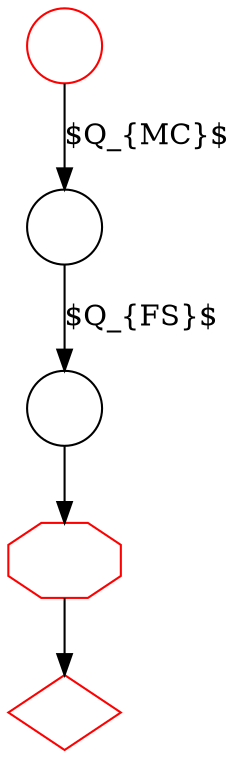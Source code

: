 digraph G {
	
    S [label="", shape=circle, color=red];
    E [label="", shape=diamond, color=red];

    W [label="", shape=octagon, color=red];

    M1 [label="", shape=circle];
    M2 [label="", shape=circle];

S->M1 [label="$Q_{MC}$"];
M1->M2 [label="$Q_{FS}$"];
M2->W;
W->E;

}

